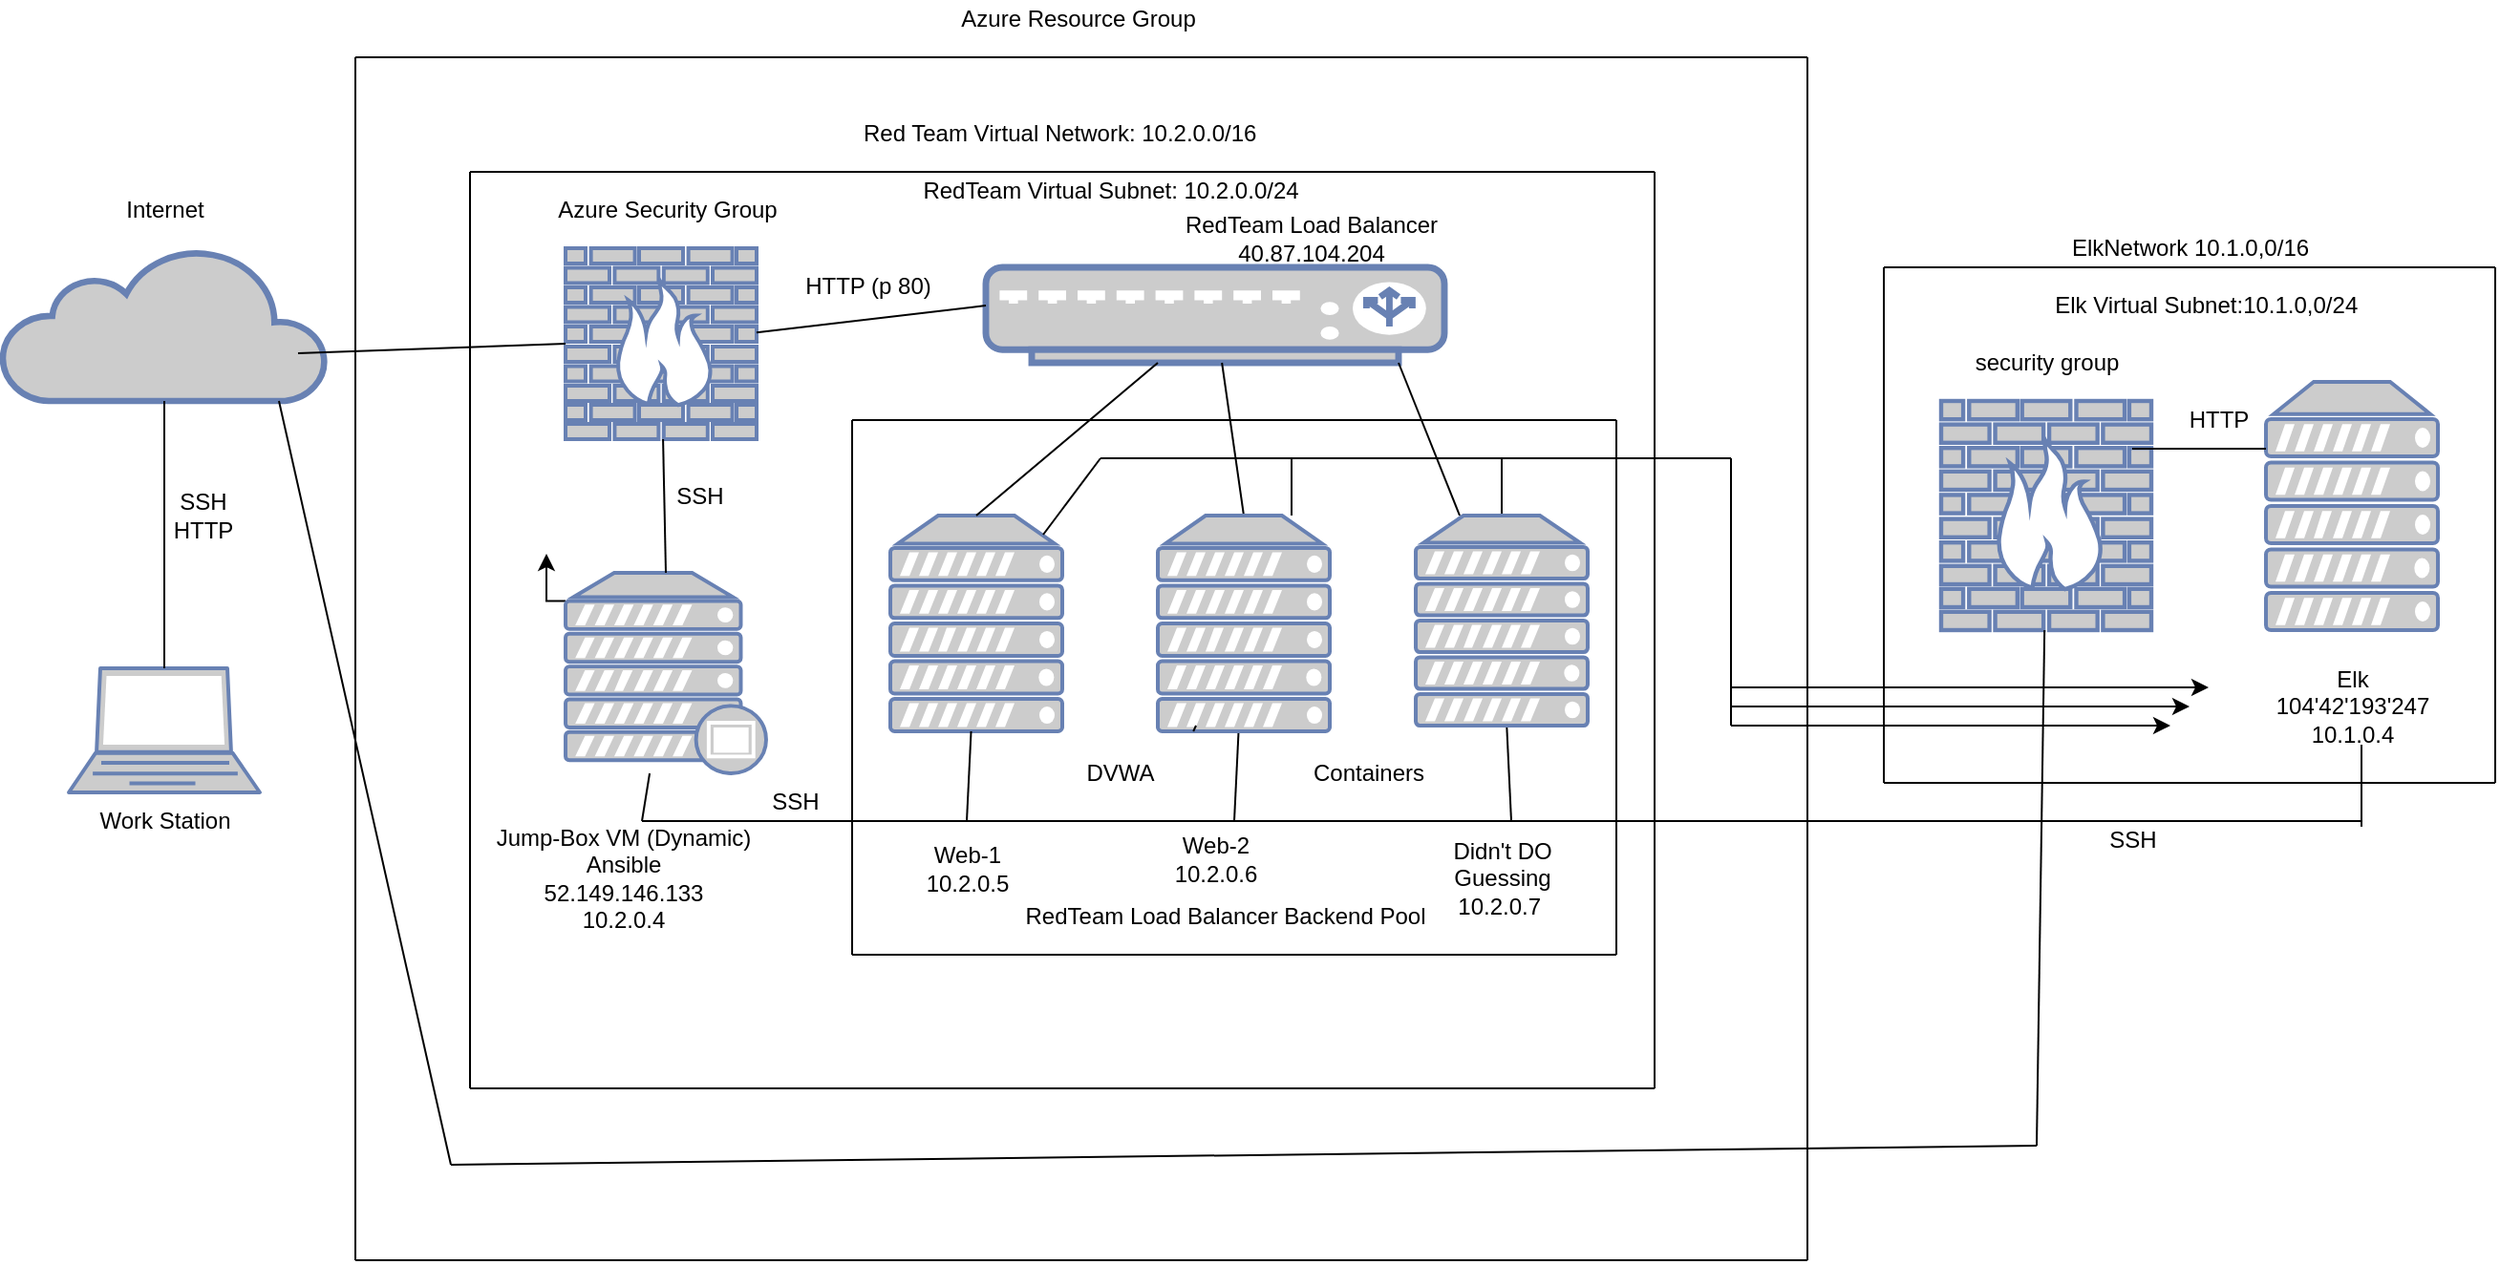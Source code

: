 <mxfile version="13.6.2" type="device"><diagram id="0aZIcqJYv0xHYEN_iTVV" name="Page-1"><mxGraphModel dx="1579" dy="755" grid="1" gridSize="10" guides="1" tooltips="1" connect="1" arrows="1" fold="1" page="1" pageScale="1" pageWidth="850" pageHeight="1100" math="0" shadow="0"><root><mxCell id="0"/><mxCell id="1" parent="0"/><mxCell id="CEuhcZwERequhoNMUjzh-2" value="" style="fontColor=#0066CC;verticalAlign=top;verticalLabelPosition=bottom;labelPosition=center;align=center;html=1;outlineConnect=0;fillColor=#CCCCCC;strokeColor=#6881B3;gradientColor=none;gradientDirection=north;strokeWidth=2;shape=mxgraph.networks.laptop;" parent="1" vertex="1"><mxGeometry x="50" y="570" width="100" height="65" as="geometry"/></mxCell><mxCell id="CEuhcZwERequhoNMUjzh-3" value="" style="html=1;outlineConnect=0;fillColor=#CCCCCC;strokeColor=#6881B3;gradientColor=none;gradientDirection=north;strokeWidth=2;shape=mxgraph.networks.cloud;fontColor=#ffffff;" parent="1" vertex="1"><mxGeometry x="15" y="350" width="170" height="80" as="geometry"/></mxCell><mxCell id="CEuhcZwERequhoNMUjzh-6" value="" style="fontColor=#0066CC;verticalAlign=top;verticalLabelPosition=bottom;labelPosition=center;align=center;html=1;outlineConnect=0;fillColor=#CCCCCC;strokeColor=#6881B3;gradientColor=none;gradientDirection=north;strokeWidth=2;shape=mxgraph.networks.firewall;" parent="1" vertex="1"><mxGeometry x="310" y="350" width="100" height="100" as="geometry"/></mxCell><mxCell id="CEuhcZwERequhoNMUjzh-12" value="" style="fontColor=#0066CC;verticalAlign=top;verticalLabelPosition=bottom;labelPosition=center;align=center;html=1;outlineConnect=0;fillColor=#CCCCCC;strokeColor=#6881B3;gradientColor=none;gradientDirection=north;strokeWidth=2;shape=mxgraph.networks.server;" parent="1" vertex="1"><mxGeometry x="480" y="490" width="90" height="113" as="geometry"/></mxCell><mxCell id="CEuhcZwERequhoNMUjzh-22" value="" style="edgeStyle=none;rounded=0;orthogonalLoop=1;jettySize=auto;html=1;exitX=0.5;exitY=0;exitDx=0;exitDy=0;exitPerimeter=0;entryX=0.5;entryY=0;entryDx=0;entryDy=0;entryPerimeter=0;" parent="1" source="CEuhcZwERequhoNMUjzh-14" target="CEuhcZwERequhoNMUjzh-14" edge="1"><mxGeometry relative="1" as="geometry"/></mxCell><mxCell id="gWX24EkJbcdX9xsp4aB0-30" style="edgeStyle=orthogonalEdgeStyle;rounded=0;orthogonalLoop=1;jettySize=auto;html=1;exitX=0;exitY=0.14;exitDx=0;exitDy=0;exitPerimeter=0;" edge="1" parent="1" source="CEuhcZwERequhoNMUjzh-16"><mxGeometry relative="1" as="geometry"><mxPoint x="300" y="510" as="targetPoint"/></mxGeometry></mxCell><mxCell id="CEuhcZwERequhoNMUjzh-16" value="" style="fontColor=#0066CC;verticalAlign=top;verticalLabelPosition=bottom;labelPosition=center;align=center;html=1;outlineConnect=0;fillColor=#CCCCCC;strokeColor=#6881B3;gradientColor=none;gradientDirection=north;strokeWidth=2;shape=mxgraph.networks.proxy_server;" parent="1" vertex="1"><mxGeometry x="310" y="520" width="105" height="105" as="geometry"/></mxCell><mxCell id="CEuhcZwERequhoNMUjzh-17" value="" style="fontColor=#0066CC;verticalAlign=top;verticalLabelPosition=bottom;labelPosition=center;align=center;html=1;outlineConnect=0;fillColor=#CCCCCC;strokeColor=#6881B3;gradientColor=none;gradientDirection=north;strokeWidth=2;shape=mxgraph.networks.load_balancer;" parent="1" vertex="1"><mxGeometry x="530" y="360" width="240" height="50" as="geometry"/></mxCell><mxCell id="CEuhcZwERequhoNMUjzh-18" value="HTTP (p 80)" style="text;html=1;align=center;verticalAlign=middle;resizable=0;points=[];autosize=1;" parent="1" vertex="1"><mxGeometry x="427.5" y="360" width="80" height="20" as="geometry"/></mxCell><mxCell id="CEuhcZwERequhoNMUjzh-37" style="edgeStyle=none;rounded=0;orthogonalLoop=1;jettySize=auto;html=1;exitX=1;exitY=0;exitDx=0;exitDy=0;" parent="1" edge="1"><mxGeometry relative="1" as="geometry"><mxPoint x="900" y="680" as="sourcePoint"/><mxPoint x="900" y="680" as="targetPoint"/></mxGeometry></mxCell><mxCell id="CEuhcZwERequhoNMUjzh-45" value="" style="endArrow=none;html=1;exitX=0.5;exitY=0;exitDx=0;exitDy=0;exitPerimeter=0;" parent="1" source="CEuhcZwERequhoNMUjzh-12" edge="1"><mxGeometry width="50" height="50" relative="1" as="geometry"><mxPoint x="570" y="460" as="sourcePoint"/><mxPoint x="620" y="410" as="targetPoint"/></mxGeometry></mxCell><mxCell id="CEuhcZwERequhoNMUjzh-47" value="" style="endArrow=none;html=1;exitX=0.9;exitY=1;exitDx=0;exitDy=0;exitPerimeter=0;" parent="1" source="CEuhcZwERequhoNMUjzh-17" target="CEuhcZwERequhoNMUjzh-14" edge="1"><mxGeometry width="50" height="50" relative="1" as="geometry"><mxPoint x="790" y="480" as="sourcePoint"/><mxPoint x="840" y="430" as="targetPoint"/></mxGeometry></mxCell><mxCell id="CEuhcZwERequhoNMUjzh-50" value="" style="endArrow=none;html=1;exitX=0.5;exitY=0;exitDx=0;exitDy=0;exitPerimeter=0;" parent="1" source="CEuhcZwERequhoNMUjzh-13" target="CEuhcZwERequhoNMUjzh-17" edge="1"><mxGeometry width="50" height="50" relative="1" as="geometry"><mxPoint x="630" y="520" as="sourcePoint"/><mxPoint x="680" y="470" as="targetPoint"/></mxGeometry></mxCell><mxCell id="CEuhcZwERequhoNMUjzh-52" value="" style="endArrow=none;html=1;exitX=0.5;exitY=0;exitDx=0;exitDy=0;exitPerimeter=0;" parent="1" source="CEuhcZwERequhoNMUjzh-16" target="CEuhcZwERequhoNMUjzh-6" edge="1"><mxGeometry width="50" height="50" relative="1" as="geometry"><mxPoint x="630" y="520" as="sourcePoint"/><mxPoint x="390" y="460" as="targetPoint"/><Array as="points"/></mxGeometry></mxCell><mxCell id="CEuhcZwERequhoNMUjzh-53" value="" style="endArrow=none;html=1;" parent="1" edge="1"><mxGeometry width="50" height="50" relative="1" as="geometry"><mxPoint x="260" y="310" as="sourcePoint"/><mxPoint x="880" y="310" as="targetPoint"/></mxGeometry></mxCell><mxCell id="CEuhcZwERequhoNMUjzh-54" value="" style="endArrow=none;html=1;" parent="1" edge="1"><mxGeometry width="50" height="50" relative="1" as="geometry"><mxPoint x="260" y="790" as="sourcePoint"/><mxPoint x="260" y="310" as="targetPoint"/></mxGeometry></mxCell><mxCell id="CEuhcZwERequhoNMUjzh-55" value="" style="endArrow=none;html=1;" parent="1" edge="1"><mxGeometry width="50" height="50" relative="1" as="geometry"><mxPoint x="260" y="790" as="sourcePoint"/><mxPoint x="880" y="790" as="targetPoint"/></mxGeometry></mxCell><mxCell id="CEuhcZwERequhoNMUjzh-58" value="" style="endArrow=none;html=1;" parent="1" edge="1"><mxGeometry width="50" height="50" relative="1" as="geometry"><mxPoint x="880" y="790" as="sourcePoint"/><mxPoint x="880" y="310" as="targetPoint"/></mxGeometry></mxCell><mxCell id="CEuhcZwERequhoNMUjzh-61" value="" style="endArrow=none;html=1;" parent="1" source="CEuhcZwERequhoNMUjzh-6" edge="1"><mxGeometry width="50" height="50" relative="1" as="geometry"><mxPoint x="480" y="430" as="sourcePoint"/><mxPoint x="530" y="380" as="targetPoint"/></mxGeometry></mxCell><mxCell id="CEuhcZwERequhoNMUjzh-63" value="" style="endArrow=none;html=1;" parent="1" edge="1"><mxGeometry width="50" height="50" relative="1" as="geometry"><mxPoint x="460" y="440" as="sourcePoint"/><mxPoint x="860" y="440" as="targetPoint"/></mxGeometry></mxCell><mxCell id="CEuhcZwERequhoNMUjzh-64" value="" style="endArrow=none;html=1;" parent="1" edge="1"><mxGeometry width="50" height="50" relative="1" as="geometry"><mxPoint x="460" y="720" as="sourcePoint"/><mxPoint x="460" y="440" as="targetPoint"/></mxGeometry></mxCell><mxCell id="CEuhcZwERequhoNMUjzh-65" value="" style="endArrow=none;html=1;" parent="1" edge="1"><mxGeometry width="50" height="50" relative="1" as="geometry"><mxPoint x="460" y="720" as="sourcePoint"/><mxPoint x="860" y="720" as="targetPoint"/></mxGeometry></mxCell><mxCell id="CEuhcZwERequhoNMUjzh-66" value="" style="endArrow=none;html=1;" parent="1" edge="1"><mxGeometry width="50" height="50" relative="1" as="geometry"><mxPoint x="860" y="600" as="sourcePoint"/><mxPoint x="860" y="440" as="targetPoint"/></mxGeometry></mxCell><mxCell id="CEuhcZwERequhoNMUjzh-67" value="" style="endArrow=none;html=1;" parent="1" edge="1"><mxGeometry width="50" height="50" relative="1" as="geometry"><mxPoint x="350" y="650" as="sourcePoint"/><mxPoint x="810" y="650" as="targetPoint"/></mxGeometry></mxCell><mxCell id="CEuhcZwERequhoNMUjzh-68" value="" style="endArrow=none;html=1;" parent="1" target="CEuhcZwERequhoNMUjzh-12" edge="1"><mxGeometry width="50" height="50" relative="1" as="geometry"><mxPoint x="520" y="650" as="sourcePoint"/><mxPoint x="570" y="600" as="targetPoint"/></mxGeometry></mxCell><mxCell id="CEuhcZwERequhoNMUjzh-69" value="" style="endArrow=none;html=1;" parent="1" target="CEuhcZwERequhoNMUjzh-16" edge="1"><mxGeometry width="50" height="50" relative="1" as="geometry"><mxPoint x="350" y="650" as="sourcePoint"/><mxPoint x="340" y="625" as="targetPoint"/></mxGeometry></mxCell><mxCell id="CEuhcZwERequhoNMUjzh-70" value="" style="endArrow=none;html=1;" parent="1" target="CEuhcZwERequhoNMUjzh-13" edge="1"><mxGeometry width="50" height="50" relative="1" as="geometry"><mxPoint x="660" y="650" as="sourcePoint"/><mxPoint x="710" y="600" as="targetPoint"/></mxGeometry></mxCell><mxCell id="CEuhcZwERequhoNMUjzh-71" value="" style="endArrow=none;html=1;" parent="1" target="CEuhcZwERequhoNMUjzh-14" edge="1"><mxGeometry width="50" height="50" relative="1" as="geometry"><mxPoint x="805" y="650" as="sourcePoint"/><mxPoint x="840" y="600" as="targetPoint"/></mxGeometry></mxCell><mxCell id="CEuhcZwERequhoNMUjzh-75" value="" style="endArrow=none;html=1;" parent="1" edge="1"><mxGeometry width="50" height="50" relative="1" as="geometry"><mxPoint x="170" y="405" as="sourcePoint"/><mxPoint x="310" y="400" as="targetPoint"/></mxGeometry></mxCell><mxCell id="CEuhcZwERequhoNMUjzh-76" value="" style="endArrow=none;html=1;entryX=0.5;entryY=1;entryDx=0;entryDy=0;entryPerimeter=0;" parent="1" target="CEuhcZwERequhoNMUjzh-3" edge="1"><mxGeometry width="50" height="50" relative="1" as="geometry"><mxPoint x="100" y="570" as="sourcePoint"/><mxPoint x="150" y="520" as="targetPoint"/></mxGeometry></mxCell><mxCell id="CEuhcZwERequhoNMUjzh-77" value="" style="endArrow=none;html=1;" parent="1" edge="1"><mxGeometry width="50" height="50" relative="1" as="geometry"><mxPoint x="200" y="880" as="sourcePoint"/><mxPoint x="200" y="250" as="targetPoint"/></mxGeometry></mxCell><mxCell id="CEuhcZwERequhoNMUjzh-78" value="" style="endArrow=none;html=1;" parent="1" edge="1"><mxGeometry width="50" height="50" relative="1" as="geometry"><mxPoint x="200" y="250" as="sourcePoint"/><mxPoint x="960" y="250" as="targetPoint"/></mxGeometry></mxCell><mxCell id="CEuhcZwERequhoNMUjzh-79" value="" style="endArrow=none;html=1;" parent="1" edge="1"><mxGeometry width="50" height="50" relative="1" as="geometry"><mxPoint x="960" y="880" as="sourcePoint"/><mxPoint x="960" y="250" as="targetPoint"/></mxGeometry></mxCell><mxCell id="CEuhcZwERequhoNMUjzh-81" value="" style="endArrow=none;html=1;" parent="1" edge="1"><mxGeometry width="50" height="50" relative="1" as="geometry"><mxPoint x="200" y="880" as="sourcePoint"/><mxPoint x="960" y="880" as="targetPoint"/><Array as="points"><mxPoint x="880" y="880"/></Array></mxGeometry></mxCell><mxCell id="CEuhcZwERequhoNMUjzh-82" value="Work Station" style="text;html=1;align=center;verticalAlign=middle;resizable=0;points=[];autosize=1;" parent="1" vertex="1"><mxGeometry x="60" y="640" width="80" height="20" as="geometry"/></mxCell><mxCell id="CEuhcZwERequhoNMUjzh-83" value="SSH&lt;br&gt;HTTP" style="text;html=1;align=center;verticalAlign=middle;resizable=0;points=[];autosize=1;" parent="1" vertex="1"><mxGeometry x="95" y="475" width="50" height="30" as="geometry"/></mxCell><mxCell id="CEuhcZwERequhoNMUjzh-84" value="Internet" style="text;html=1;align=center;verticalAlign=middle;resizable=0;points=[];autosize=1;" parent="1" vertex="1"><mxGeometry x="70" y="320" width="60" height="20" as="geometry"/></mxCell><mxCell id="CEuhcZwERequhoNMUjzh-85" value="Azure Security Group" style="text;html=1;align=center;verticalAlign=middle;resizable=0;points=[];autosize=1;" parent="1" vertex="1"><mxGeometry x="297.5" y="320" width="130" height="20" as="geometry"/></mxCell><mxCell id="CEuhcZwERequhoNMUjzh-86" value="SSH" style="text;html=1;align=center;verticalAlign=middle;resizable=0;points=[];autosize=1;" parent="1" vertex="1"><mxGeometry x="360" y="470" width="40" height="20" as="geometry"/></mxCell><mxCell id="CEuhcZwERequhoNMUjzh-87" value="Azure Resource Group" style="text;html=1;align=center;verticalAlign=middle;resizable=0;points=[];autosize=1;" parent="1" vertex="1"><mxGeometry x="507.5" y="220" width="140" height="20" as="geometry"/></mxCell><mxCell id="CEuhcZwERequhoNMUjzh-89" value="DVWA" style="text;html=1;align=center;verticalAlign=middle;resizable=0;points=[];autosize=1;" parent="1" vertex="1"><mxGeometry x="575" y="615" width="50" height="20" as="geometry"/></mxCell><mxCell id="CEuhcZwERequhoNMUjzh-90" value="Containers&lt;br&gt;" style="text;html=1;align=center;verticalAlign=middle;resizable=0;points=[];autosize=1;" parent="1" vertex="1"><mxGeometry x="695" y="615" width="70" height="20" as="geometry"/></mxCell><mxCell id="CEuhcZwERequhoNMUjzh-91" value="RedTeam Load Balancer Backend Pool" style="text;html=1;align=center;verticalAlign=middle;resizable=0;points=[];autosize=1;" parent="1" vertex="1"><mxGeometry x="545" y="690" width="220" height="20" as="geometry"/></mxCell><mxCell id="CEuhcZwERequhoNMUjzh-92" value="SSH" style="text;html=1;align=center;verticalAlign=middle;resizable=0;points=[];autosize=1;" parent="1" vertex="1"><mxGeometry x="410" y="630" width="40" height="20" as="geometry"/></mxCell><mxCell id="ApVbCADcaHGfuHEB5GHo-2" value="Red Team Virtual Network: 10.2.0.0/16&amp;nbsp;" style="text;html=1;align=center;verticalAlign=middle;resizable=0;points=[];autosize=1;" parent="1" vertex="1"><mxGeometry x="460" y="280" width="220" height="20" as="geometry"/></mxCell><mxCell id="ApVbCADcaHGfuHEB5GHo-3" value="RedTeam Virtual Subnet: 10.2.0.0/24" style="text;html=1;align=center;verticalAlign=middle;resizable=0;points=[];autosize=1;" parent="1" vertex="1"><mxGeometry x="490" y="310" width="210" height="20" as="geometry"/></mxCell><mxCell id="ApVbCADcaHGfuHEB5GHo-4" value="Jump-Box VM (Dynamic)&lt;br&gt;Ansible&lt;br&gt;52.149.146.133&lt;br&gt;10.2.0.4" style="text;html=1;align=center;verticalAlign=middle;resizable=0;points=[];autosize=1;" parent="1" vertex="1"><mxGeometry x="265" y="650" width="150" height="60" as="geometry"/></mxCell><mxCell id="ApVbCADcaHGfuHEB5GHo-5" value="Web-1&lt;br&gt;10.2.0.5" style="text;html=1;align=center;verticalAlign=middle;resizable=0;points=[];autosize=1;" parent="1" vertex="1"><mxGeometry x="490" y="660" width="60" height="30" as="geometry"/></mxCell><mxCell id="ApVbCADcaHGfuHEB5GHo-6" value="Web-2&lt;br&gt;10.2.0.6" style="text;html=1;align=center;verticalAlign=middle;resizable=0;points=[];autosize=1;" parent="1" vertex="1"><mxGeometry x="620" y="655" width="60" height="30" as="geometry"/></mxCell><mxCell id="ApVbCADcaHGfuHEB5GHo-7" value="Didn't DO&lt;br&gt;Guessing&lt;br&gt;10.2.0.7&amp;nbsp;" style="text;html=1;align=center;verticalAlign=middle;resizable=0;points=[];autosize=1;" parent="1" vertex="1"><mxGeometry x="765" y="655" width="70" height="50" as="geometry"/></mxCell><mxCell id="ApVbCADcaHGfuHEB5GHo-9" value="RedTeam Load Balancer&lt;br&gt;40.87.104.204" style="text;html=1;align=center;verticalAlign=middle;resizable=0;points=[];autosize=1;" parent="1" vertex="1"><mxGeometry x="625" y="330" width="150" height="30" as="geometry"/></mxCell><mxCell id="gWX24EkJbcdX9xsp4aB0-1" value="" style="endArrow=none;html=1;" edge="1" parent="1"><mxGeometry width="50" height="50" relative="1" as="geometry"><mxPoint x="250" y="830" as="sourcePoint"/><mxPoint x="160" y="430" as="targetPoint"/></mxGeometry></mxCell><mxCell id="gWX24EkJbcdX9xsp4aB0-2" value="" style="fontColor=#0066CC;verticalAlign=top;verticalLabelPosition=bottom;labelPosition=center;align=center;html=1;outlineConnect=0;fillColor=#CCCCCC;strokeColor=#6881B3;gradientColor=none;gradientDirection=north;strokeWidth=2;shape=mxgraph.networks.firewall;" vertex="1" parent="1"><mxGeometry x="1030" y="430" width="110" height="120" as="geometry"/></mxCell><mxCell id="gWX24EkJbcdX9xsp4aB0-3" value="" style="fontColor=#0066CC;verticalAlign=top;verticalLabelPosition=bottom;labelPosition=center;align=center;html=1;outlineConnect=0;fillColor=#CCCCCC;strokeColor=#6881B3;gradientColor=none;gradientDirection=north;strokeWidth=2;shape=mxgraph.networks.server;" vertex="1" parent="1"><mxGeometry x="1200" y="420" width="90" height="130" as="geometry"/></mxCell><mxCell id="gWX24EkJbcdX9xsp4aB0-4" value="" style="endArrow=none;html=1;" edge="1" parent="1"><mxGeometry width="50" height="50" relative="1" as="geometry"><mxPoint x="1130" y="455" as="sourcePoint"/><mxPoint x="1200" y="455" as="targetPoint"/></mxGeometry></mxCell><mxCell id="gWX24EkJbcdX9xsp4aB0-5" value="" style="endArrow=none;html=1;" edge="1" parent="1"><mxGeometry width="50" height="50" relative="1" as="geometry"><mxPoint x="810" y="650" as="sourcePoint"/><mxPoint x="1250" y="650" as="targetPoint"/><Array as="points"/></mxGeometry></mxCell><mxCell id="gWX24EkJbcdX9xsp4aB0-6" value="" style="endArrow=none;html=1;" edge="1" parent="1"><mxGeometry width="50" height="50" relative="1" as="geometry"><mxPoint x="250" y="830" as="sourcePoint"/><mxPoint x="1080" y="820" as="targetPoint"/></mxGeometry></mxCell><mxCell id="gWX24EkJbcdX9xsp4aB0-7" value="" style="endArrow=none;html=1;" edge="1" parent="1" target="gWX24EkJbcdX9xsp4aB0-2"><mxGeometry width="50" height="50" relative="1" as="geometry"><mxPoint x="1080" y="820" as="sourcePoint"/><mxPoint x="1080" y="530" as="targetPoint"/></mxGeometry></mxCell><mxCell id="gWX24EkJbcdX9xsp4aB0-8" value="" style="endArrow=none;html=1;" edge="1" parent="1" source="CEuhcZwERequhoNMUjzh-13"><mxGeometry width="50" height="50" relative="1" as="geometry"><mxPoint x="640" y="600" as="sourcePoint"/><mxPoint x="690" y="550" as="targetPoint"/><Array as="points"/></mxGeometry></mxCell><mxCell id="CEuhcZwERequhoNMUjzh-13" value="" style="fontColor=#0066CC;verticalAlign=top;verticalLabelPosition=bottom;labelPosition=center;align=center;html=1;outlineConnect=0;fillColor=#CCCCCC;strokeColor=#6881B3;gradientColor=none;gradientDirection=north;strokeWidth=2;shape=mxgraph.networks.server;" parent="1" vertex="1"><mxGeometry x="620" y="490" width="90" height="113" as="geometry"/></mxCell><mxCell id="gWX24EkJbcdX9xsp4aB0-9" value="" style="endArrow=none;html=1;" edge="1" parent="1" target="CEuhcZwERequhoNMUjzh-13"><mxGeometry width="50" height="50" relative="1" as="geometry"><mxPoint x="640" y="600" as="sourcePoint"/><mxPoint x="690" y="550" as="targetPoint"/><Array as="points"/></mxGeometry></mxCell><mxCell id="gWX24EkJbcdX9xsp4aB0-10" value="" style="endArrow=none;html=1;" edge="1" parent="1"><mxGeometry width="50" height="50" relative="1" as="geometry"><mxPoint x="1250" y="653" as="sourcePoint"/><mxPoint x="1250" y="610" as="targetPoint"/></mxGeometry></mxCell><mxCell id="gWX24EkJbcdX9xsp4aB0-11" value="" style="endArrow=none;html=1;" edge="1" parent="1"><mxGeometry width="50" height="50" relative="1" as="geometry"><mxPoint x="1000" y="360" as="sourcePoint"/><mxPoint x="1320" y="360" as="targetPoint"/></mxGeometry></mxCell><mxCell id="gWX24EkJbcdX9xsp4aB0-12" value="" style="endArrow=none;html=1;" edge="1" parent="1"><mxGeometry width="50" height="50" relative="1" as="geometry"><mxPoint x="1000" y="630" as="sourcePoint"/><mxPoint x="1000" y="360" as="targetPoint"/></mxGeometry></mxCell><mxCell id="gWX24EkJbcdX9xsp4aB0-13" value="" style="endArrow=none;html=1;" edge="1" parent="1"><mxGeometry width="50" height="50" relative="1" as="geometry"><mxPoint x="1320" y="630" as="sourcePoint"/><mxPoint x="1320" y="360" as="targetPoint"/></mxGeometry></mxCell><mxCell id="gWX24EkJbcdX9xsp4aB0-14" value="" style="endArrow=none;html=1;" edge="1" parent="1"><mxGeometry width="50" height="50" relative="1" as="geometry"><mxPoint x="1000" y="630" as="sourcePoint"/><mxPoint x="1320" y="630" as="targetPoint"/></mxGeometry></mxCell><mxCell id="gWX24EkJbcdX9xsp4aB0-15" value="SSH" style="text;html=1;align=center;verticalAlign=middle;resizable=0;points=[];autosize=1;" vertex="1" parent="1"><mxGeometry x="1110" y="650" width="40" height="20" as="geometry"/></mxCell><mxCell id="gWX24EkJbcdX9xsp4aB0-17" value="" style="endArrow=none;html=1;" edge="1" parent="1" source="CEuhcZwERequhoNMUjzh-14"><mxGeometry width="50" height="50" relative="1" as="geometry"><mxPoint x="770" y="590" as="sourcePoint"/><mxPoint x="820" y="540" as="targetPoint"/></mxGeometry></mxCell><mxCell id="gWX24EkJbcdX9xsp4aB0-19" value="" style="endArrow=none;html=1;exitX=0.5;exitY=0;exitDx=0;exitDy=0;exitPerimeter=0;" edge="1" parent="1" source="CEuhcZwERequhoNMUjzh-14"><mxGeometry width="50" height="50" relative="1" as="geometry"><mxPoint x="805" y="500" as="sourcePoint"/><mxPoint x="800" y="460" as="targetPoint"/><Array as="points"/></mxGeometry></mxCell><mxCell id="CEuhcZwERequhoNMUjzh-14" value="" style="fontColor=#0066CC;verticalAlign=top;verticalLabelPosition=bottom;labelPosition=center;align=center;html=1;outlineConnect=0;fillColor=#CCCCCC;strokeColor=#6881B3;gradientColor=none;gradientDirection=north;strokeWidth=2;shape=mxgraph.networks.server;" parent="1" vertex="1"><mxGeometry x="755" y="490" width="90" height="110" as="geometry"/></mxCell><mxCell id="gWX24EkJbcdX9xsp4aB0-22" value="" style="endArrow=none;html=1;" edge="1" parent="1"><mxGeometry width="50" height="50" relative="1" as="geometry"><mxPoint x="860" y="720" as="sourcePoint"/><mxPoint x="860" y="590" as="targetPoint"/></mxGeometry></mxCell><mxCell id="gWX24EkJbcdX9xsp4aB0-23" value="" style="endArrow=none;html=1;" edge="1" parent="1"><mxGeometry width="50" height="50" relative="1" as="geometry"><mxPoint x="690" y="490" as="sourcePoint"/><mxPoint x="690" y="460" as="targetPoint"/></mxGeometry></mxCell><mxCell id="gWX24EkJbcdX9xsp4aB0-27" value="security group" style="text;html=1;align=center;verticalAlign=middle;resizable=0;points=[];autosize=1;" vertex="1" parent="1"><mxGeometry x="1040" y="400" width="90" height="20" as="geometry"/></mxCell><mxCell id="gWX24EkJbcdX9xsp4aB0-28" value="HTTP" style="text;html=1;align=center;verticalAlign=middle;resizable=0;points=[];autosize=1;" vertex="1" parent="1"><mxGeometry x="1150" y="430" width="50" height="20" as="geometry"/></mxCell><mxCell id="gWX24EkJbcdX9xsp4aB0-29" value="Elk&lt;br&gt;104'42'193'247&lt;br&gt;10.1.0.4" style="text;html=1;align=center;verticalAlign=middle;resizable=0;points=[];autosize=1;" vertex="1" parent="1"><mxGeometry x="1195" y="565" width="100" height="50" as="geometry"/></mxCell><mxCell id="gWX24EkJbcdX9xsp4aB0-31" value="ElkNetwork 10.1.0,0/16" style="text;html=1;align=center;verticalAlign=middle;resizable=0;points=[];autosize=1;" vertex="1" parent="1"><mxGeometry x="1090" y="340" width="140" height="20" as="geometry"/></mxCell><mxCell id="gWX24EkJbcdX9xsp4aB0-32" value="Elk Virtual Subnet:10.1.0,0/24&amp;nbsp;" style="text;html=1;align=center;verticalAlign=middle;resizable=0;points=[];autosize=1;" vertex="1" parent="1"><mxGeometry x="1080" y="370" width="180" height="20" as="geometry"/></mxCell><mxCell id="gWX24EkJbcdX9xsp4aB0-33" value="" style="endArrow=none;html=1;" edge="1" parent="1"><mxGeometry width="50" height="50" relative="1" as="geometry"><mxPoint x="560" y="500" as="sourcePoint"/><mxPoint x="590" y="460" as="targetPoint"/></mxGeometry></mxCell><mxCell id="gWX24EkJbcdX9xsp4aB0-34" value="" style="endArrow=none;html=1;" edge="1" parent="1"><mxGeometry width="50" height="50" relative="1" as="geometry"><mxPoint x="590" y="460" as="sourcePoint"/><mxPoint x="920" y="460" as="targetPoint"/></mxGeometry></mxCell><mxCell id="gWX24EkJbcdX9xsp4aB0-35" value="" style="endArrow=none;html=1;" edge="1" parent="1"><mxGeometry width="50" height="50" relative="1" as="geometry"><mxPoint x="920" y="600" as="sourcePoint"/><mxPoint x="920" y="460" as="targetPoint"/></mxGeometry></mxCell><mxCell id="gWX24EkJbcdX9xsp4aB0-36" value="" style="endArrow=classic;html=1;" edge="1" parent="1"><mxGeometry width="50" height="50" relative="1" as="geometry"><mxPoint x="920" y="580" as="sourcePoint"/><mxPoint x="1170" y="580" as="targetPoint"/></mxGeometry></mxCell><mxCell id="gWX24EkJbcdX9xsp4aB0-37" value="" style="endArrow=classic;html=1;" edge="1" parent="1"><mxGeometry width="50" height="50" relative="1" as="geometry"><mxPoint x="920" y="590" as="sourcePoint"/><mxPoint x="1160" y="590" as="targetPoint"/></mxGeometry></mxCell><mxCell id="gWX24EkJbcdX9xsp4aB0-38" value="" style="endArrow=classic;html=1;" edge="1" parent="1"><mxGeometry width="50" height="50" relative="1" as="geometry"><mxPoint x="920" y="600" as="sourcePoint"/><mxPoint x="1150" y="600" as="targetPoint"/></mxGeometry></mxCell></root></mxGraphModel></diagram></mxfile>